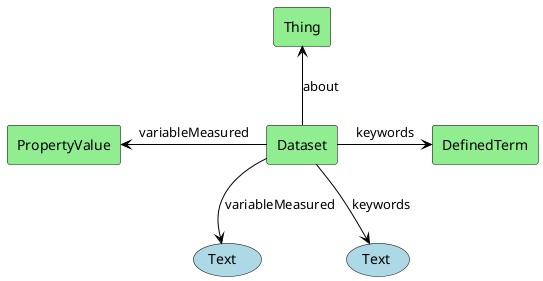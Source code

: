 @startuml

' example 6 June 2020 Y. Coene schema.org representation
' https://github.com/ESIPFed/science-on-schema.org/blob/master/guides/Dataset.md

!define Class agent
!define Property usecase

skinparam Property {
BackgroundColor LightBlue
BorderColor Black
  ArrowColor Black
  linetype Ortho
}

skinparam Class {
BackgroundColor LightGreen
BorderColor Black
ArrowColor Black
linetype Ortho
}

Class Dataset
Class DefinedTerm
Class Thing
Class PropertyValue


Dataset --> (Text ) : "variableMeasured"

Dataset -down-> (Text) : "keywords"

Dataset -right-> DefinedTerm : "keywords"

Dataset -up-> Thing : "about"

Dataset -left-> PropertyValue : "variableMeasured"


@enduml